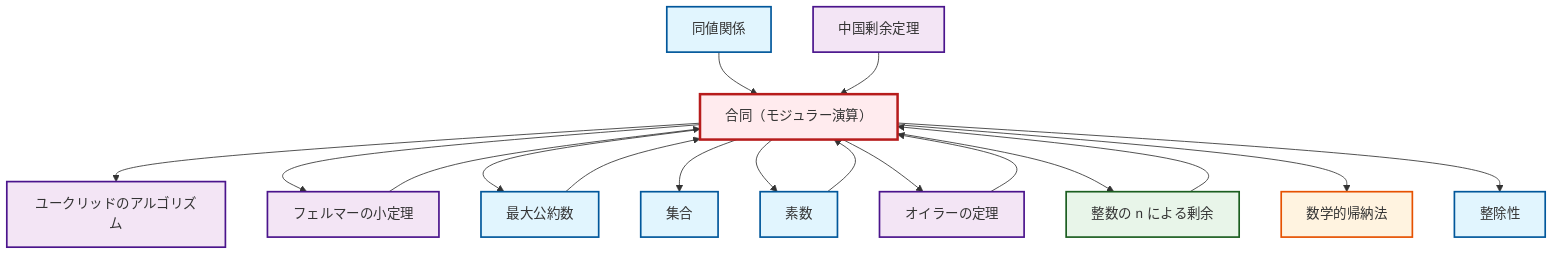 graph TD
    classDef definition fill:#e1f5fe,stroke:#01579b,stroke-width:2px
    classDef theorem fill:#f3e5f5,stroke:#4a148c,stroke-width:2px
    classDef axiom fill:#fff3e0,stroke:#e65100,stroke-width:2px
    classDef example fill:#e8f5e9,stroke:#1b5e20,stroke-width:2px
    classDef current fill:#ffebee,stroke:#b71c1c,stroke-width:3px
    def-congruence["合同（モジュラー演算）"]:::definition
    thm-euler["オイラーの定理"]:::theorem
    def-divisibility["整除性"]:::definition
    ax-induction["数学的帰納法"]:::axiom
    def-equivalence-relation["同値関係"]:::definition
    def-gcd["最大公約数"]:::definition
    thm-fermat-little["フェルマーの小定理"]:::theorem
    thm-euclidean-algorithm["ユークリッドのアルゴリズム"]:::theorem
    def-set["集合"]:::definition
    def-prime["素数"]:::definition
    ex-quotient-integers-mod-n["整数の n による剰余"]:::example
    thm-chinese-remainder["中国剰余定理"]:::theorem
    thm-euler --> def-congruence
    def-congruence --> thm-euclidean-algorithm
    def-equivalence-relation --> def-congruence
    thm-fermat-little --> def-congruence
    def-congruence --> thm-fermat-little
    def-congruence --> def-gcd
    ex-quotient-integers-mod-n --> def-congruence
    def-congruence --> def-set
    def-prime --> def-congruence
    thm-chinese-remainder --> def-congruence
    def-congruence --> def-prime
    def-congruence --> thm-euler
    def-gcd --> def-congruence
    def-congruence --> ex-quotient-integers-mod-n
    def-congruence --> ax-induction
    def-congruence --> def-divisibility
    class def-congruence current